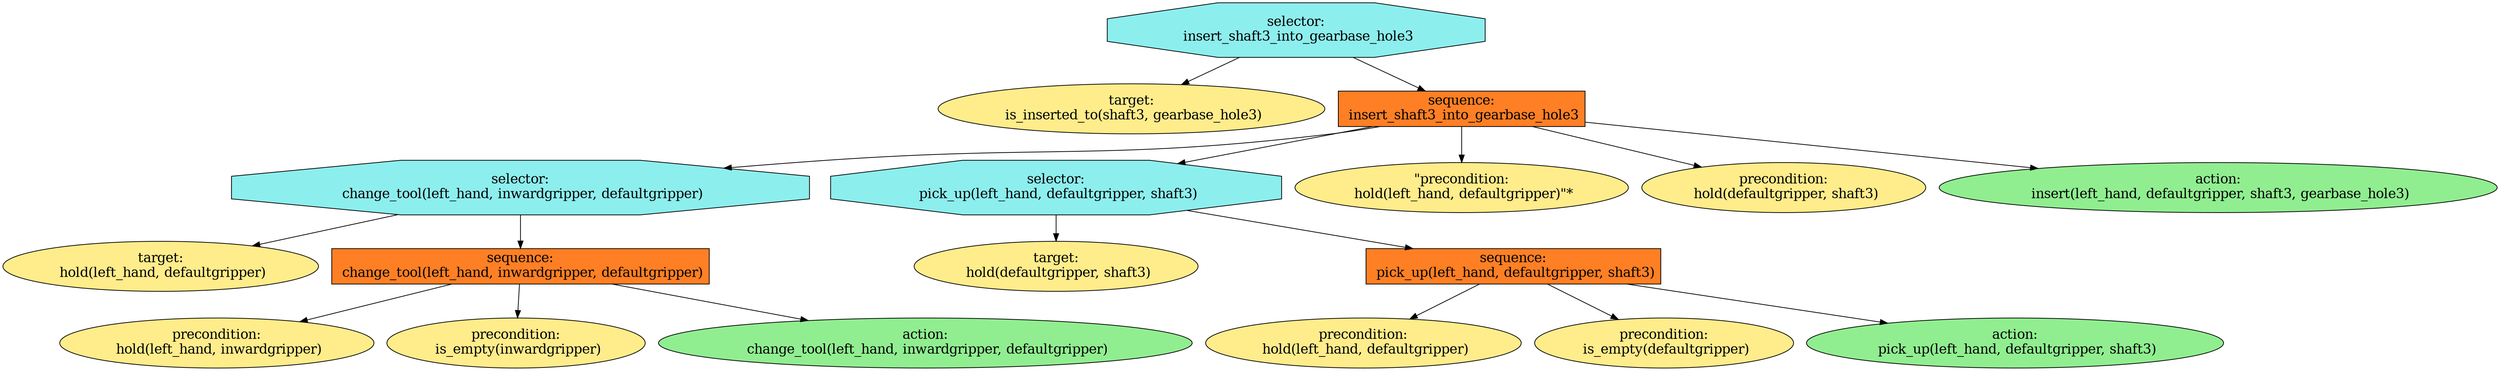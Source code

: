 digraph pastafarianism {
ordering=out;
graph [fontname="times-roman"];
node [fontname="times-roman"];
edge [fontname="times-roman"];
"selector:
 insert_shaft3_into_gearbase_hole3" [fillcolor=darkslategray2, fontcolor=black, fontsize=18, label="selector:
 insert_shaft3_into_gearbase_hole3", shape=octagon, style=filled];
"target:
 is_inserted_to(shaft3, gearbase_hole3)" [fillcolor=lightgoldenrod1, fontcolor=black, fontsize=18, label="target:
 is_inserted_to(shaft3, gearbase_hole3)", shape=ellipse, style=filled];
"selector:
 insert_shaft3_into_gearbase_hole3" -> "target:
 is_inserted_to(shaft3, gearbase_hole3)";
"sequence:
 insert_shaft3_into_gearbase_hole3" [fillcolor=chocolate1, fontcolor=black, fontsize=18, label="sequence:
 insert_shaft3_into_gearbase_hole3", shape=box, style=filled];
"selector:
 insert_shaft3_into_gearbase_hole3" -> "sequence:
 insert_shaft3_into_gearbase_hole3";
"selector:
 change_tool(left_hand, inwardgripper, defaultgripper)" [fillcolor=darkslategray2, fontcolor=black, fontsize=18, label="selector:
 change_tool(left_hand, inwardgripper, defaultgripper)", shape=octagon, style=filled];
"sequence:
 insert_shaft3_into_gearbase_hole3" -> "selector:
 change_tool(left_hand, inwardgripper, defaultgripper)";
"target:
 hold(left_hand, defaultgripper)" [fillcolor=lightgoldenrod1, fontcolor=black, fontsize=18, label="target:
 hold(left_hand, defaultgripper)", shape=ellipse, style=filled];
"selector:
 change_tool(left_hand, inwardgripper, defaultgripper)" -> "target:
 hold(left_hand, defaultgripper)";
"sequence:
 change_tool(left_hand, inwardgripper, defaultgripper)" [fillcolor=chocolate1, fontcolor=black, fontsize=18, label="sequence:
 change_tool(left_hand, inwardgripper, defaultgripper)", shape=box, style=filled];
"selector:
 change_tool(left_hand, inwardgripper, defaultgripper)" -> "sequence:
 change_tool(left_hand, inwardgripper, defaultgripper)";
"precondition:
 hold(left_hand, inwardgripper)" [fillcolor=lightgoldenrod1, fontcolor=black, fontsize=18, label="precondition:
 hold(left_hand, inwardgripper)", shape=ellipse, style=filled];
"sequence:
 change_tool(left_hand, inwardgripper, defaultgripper)" -> "precondition:
 hold(left_hand, inwardgripper)";
"precondition:
 is_empty(inwardgripper)" [fillcolor=lightgoldenrod1, fontcolor=black, fontsize=18, label="precondition:
 is_empty(inwardgripper)", shape=ellipse, style=filled];
"sequence:
 change_tool(left_hand, inwardgripper, defaultgripper)" -> "precondition:
 is_empty(inwardgripper)";
"action:
 change_tool(left_hand, inwardgripper, defaultgripper)" [fillcolor=lightgreen, fontcolor=black, fontsize=18, label="action:
 change_tool(left_hand, inwardgripper, defaultgripper)", shape=ellipse, style=filled];
"sequence:
 change_tool(left_hand, inwardgripper, defaultgripper)" -> "action:
 change_tool(left_hand, inwardgripper, defaultgripper)";
"selector:
 pick_up(left_hand, defaultgripper, shaft3)" [fillcolor=darkslategray2, fontcolor=black, fontsize=18, label="selector:
 pick_up(left_hand, defaultgripper, shaft3)", shape=octagon, style=filled];
"sequence:
 insert_shaft3_into_gearbase_hole3" -> "selector:
 pick_up(left_hand, defaultgripper, shaft3)";
"target:
 hold(defaultgripper, shaft3)" [fillcolor=lightgoldenrod1, fontcolor=black, fontsize=18, label="target:
 hold(defaultgripper, shaft3)", shape=ellipse, style=filled];
"selector:
 pick_up(left_hand, defaultgripper, shaft3)" -> "target:
 hold(defaultgripper, shaft3)";
"sequence:
 pick_up(left_hand, defaultgripper, shaft3)" [fillcolor=chocolate1, fontcolor=black, fontsize=18, label="sequence:
 pick_up(left_hand, defaultgripper, shaft3)", shape=box, style=filled];
"selector:
 pick_up(left_hand, defaultgripper, shaft3)" -> "sequence:
 pick_up(left_hand, defaultgripper, shaft3)";
"precondition:
 hold(left_hand, defaultgripper)" [fillcolor=lightgoldenrod1, fontcolor=black, fontsize=18, label="precondition:
 hold(left_hand, defaultgripper)", shape=ellipse, style=filled];
"sequence:
 pick_up(left_hand, defaultgripper, shaft3)" -> "precondition:
 hold(left_hand, defaultgripper)";
"precondition:
 is_empty(defaultgripper)" [fillcolor=lightgoldenrod1, fontcolor=black, fontsize=18, label="precondition:
 is_empty(defaultgripper)", shape=ellipse, style=filled];
"sequence:
 pick_up(left_hand, defaultgripper, shaft3)" -> "precondition:
 is_empty(defaultgripper)";
"action:
 pick_up(left_hand, defaultgripper, shaft3)" [fillcolor=lightgreen, fontcolor=black, fontsize=18, label="action:
 pick_up(left_hand, defaultgripper, shaft3)", shape=ellipse, style=filled];
"sequence:
 pick_up(left_hand, defaultgripper, shaft3)" -> "action:
 pick_up(left_hand, defaultgripper, shaft3)";
"\"precondition:\n hold(left_hand, defaultgripper)\"*" [fillcolor=lightgoldenrod1, fontcolor=black, fontsize=18, label="\"precondition:\n hold(left_hand, defaultgripper)\"*", shape=ellipse, style=filled];
"sequence:
 insert_shaft3_into_gearbase_hole3" -> "\"precondition:\n hold(left_hand, defaultgripper)\"*";
"precondition:
 hold(defaultgripper, shaft3)" [fillcolor=lightgoldenrod1, fontcolor=black, fontsize=18, label="precondition:
 hold(defaultgripper, shaft3)", shape=ellipse, style=filled];
"sequence:
 insert_shaft3_into_gearbase_hole3" -> "precondition:
 hold(defaultgripper, shaft3)";
"action:
 insert(left_hand, defaultgripper, shaft3, gearbase_hole3)" [fillcolor=lightgreen, fontcolor=black, fontsize=18, label="action:
 insert(left_hand, defaultgripper, shaft3, gearbase_hole3)", shape=ellipse, style=filled];
"sequence:
 insert_shaft3_into_gearbase_hole3" -> "action:
 insert(left_hand, defaultgripper, shaft3, gearbase_hole3)";
}
